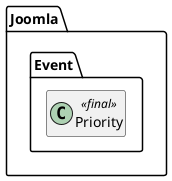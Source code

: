@startuml
set namespaceSeparator \\
hide members
hide << alias >> circle

class Joomla\\Event\\Priority << final >>
@enduml
